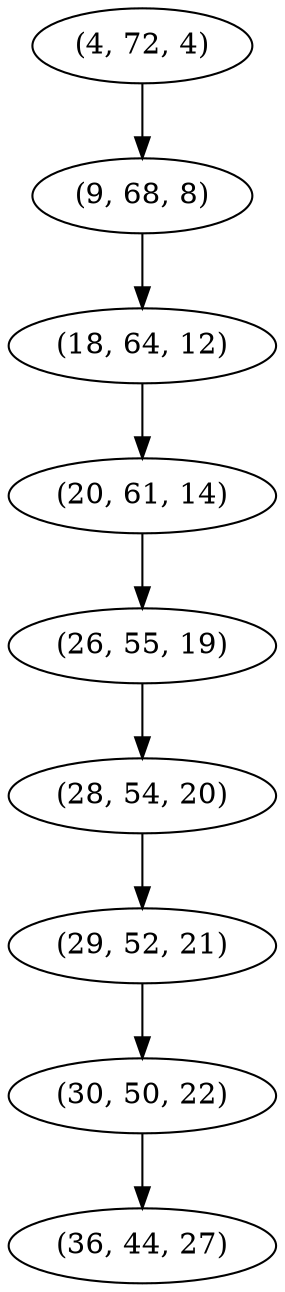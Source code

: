 digraph tree {
    "(4, 72, 4)";
    "(9, 68, 8)";
    "(18, 64, 12)";
    "(20, 61, 14)";
    "(26, 55, 19)";
    "(28, 54, 20)";
    "(29, 52, 21)";
    "(30, 50, 22)";
    "(36, 44, 27)";
    "(4, 72, 4)" -> "(9, 68, 8)";
    "(9, 68, 8)" -> "(18, 64, 12)";
    "(18, 64, 12)" -> "(20, 61, 14)";
    "(20, 61, 14)" -> "(26, 55, 19)";
    "(26, 55, 19)" -> "(28, 54, 20)";
    "(28, 54, 20)" -> "(29, 52, 21)";
    "(29, 52, 21)" -> "(30, 50, 22)";
    "(30, 50, 22)" -> "(36, 44, 27)";
}
